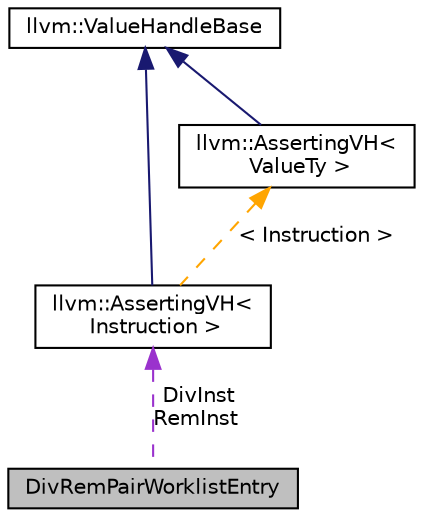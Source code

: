 digraph "DivRemPairWorklistEntry"
{
 // LATEX_PDF_SIZE
  bgcolor="transparent";
  edge [fontname="Helvetica",fontsize="10",labelfontname="Helvetica",labelfontsize="10"];
  node [fontname="Helvetica",fontsize="10",shape="box"];
  Node1 [label="DivRemPairWorklistEntry",height=0.2,width=0.4,color="black", fillcolor="grey75", style="filled", fontcolor="black",tooltip="A thin wrapper to store two values that we matched as div-rem pair."];
  Node2 -> Node1 [dir="back",color="darkorchid3",fontsize="10",style="dashed",label=" DivInst\nRemInst" ,fontname="Helvetica"];
  Node2 [label="llvm::AssertingVH\<\l Instruction \>",height=0.2,width=0.4,color="black",URL="$classllvm_1_1AssertingVH.html",tooltip=" "];
  Node3 -> Node2 [dir="back",color="midnightblue",fontsize="10",style="solid",fontname="Helvetica"];
  Node3 [label="llvm::ValueHandleBase",height=0.2,width=0.4,color="black",URL="$classllvm_1_1ValueHandleBase.html",tooltip="This is the common base class of value handles."];
  Node4 -> Node2 [dir="back",color="orange",fontsize="10",style="dashed",label=" \< Instruction \>" ,fontname="Helvetica"];
  Node4 [label="llvm::AssertingVH\<\l ValueTy \>",height=0.2,width=0.4,color="black",URL="$classllvm_1_1AssertingVH.html",tooltip="Value handle that asserts if the Value is deleted."];
  Node3 -> Node4 [dir="back",color="midnightblue",fontsize="10",style="solid",fontname="Helvetica"];
}
